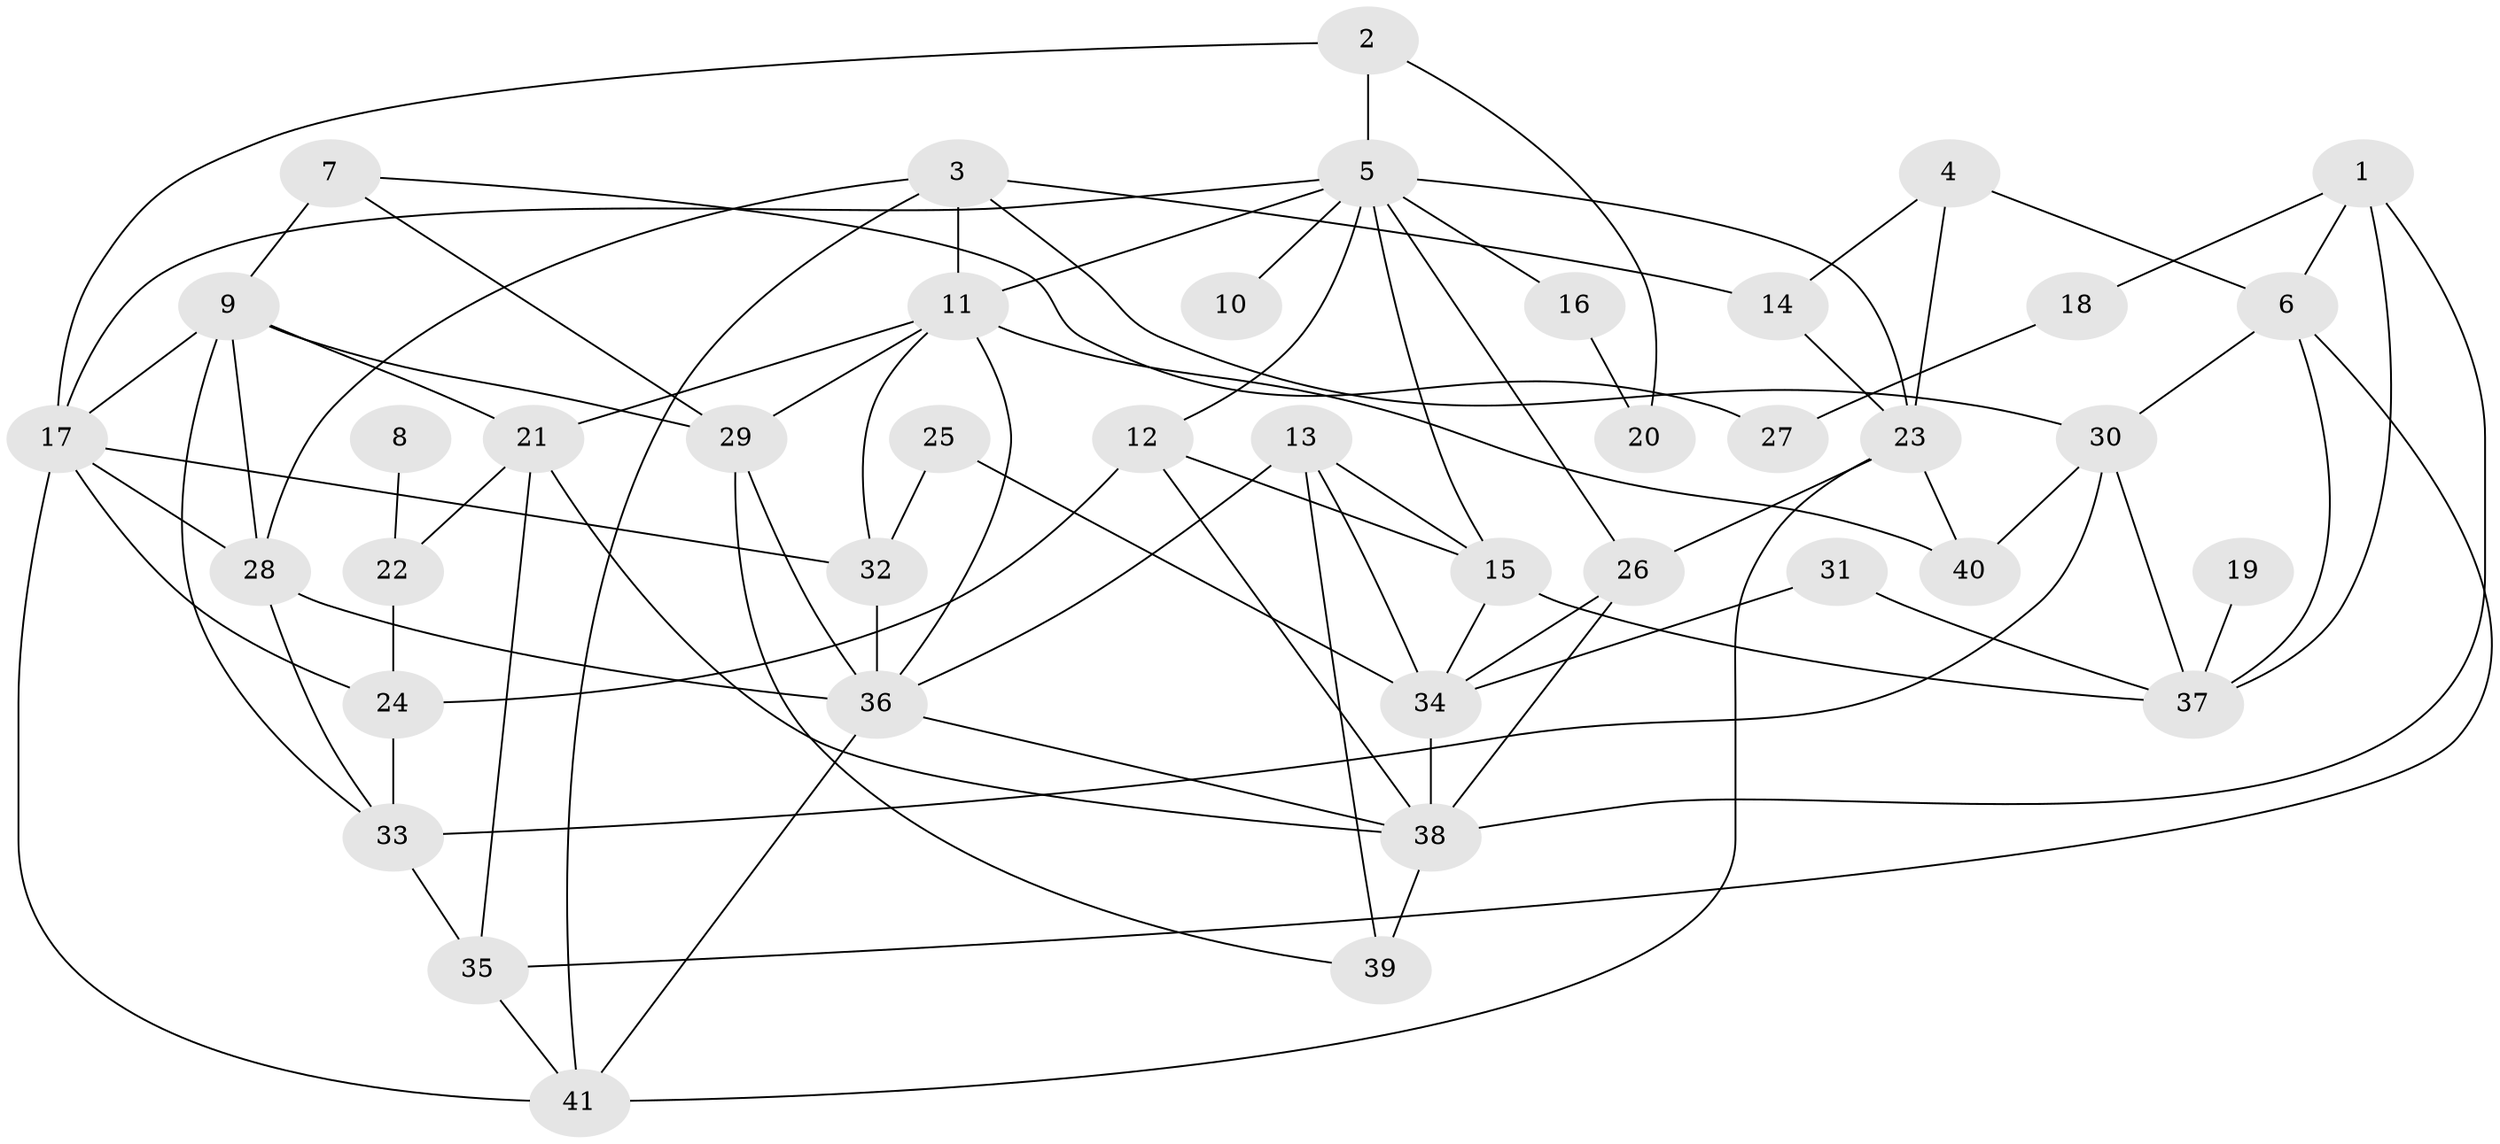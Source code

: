 // original degree distribution, {5: 0.06716417910447761, 4: 0.16417910447761194, 3: 0.22388059701492538, 7: 0.029850746268656716, 6: 0.029850746268656716, 2: 0.2537313432835821, 1: 0.23134328358208955}
// Generated by graph-tools (version 1.1) at 2025/36/03/04/25 23:36:05]
// undirected, 41 vertices, 85 edges
graph export_dot {
  node [color=gray90,style=filled];
  1;
  2;
  3;
  4;
  5;
  6;
  7;
  8;
  9;
  10;
  11;
  12;
  13;
  14;
  15;
  16;
  17;
  18;
  19;
  20;
  21;
  22;
  23;
  24;
  25;
  26;
  27;
  28;
  29;
  30;
  31;
  32;
  33;
  34;
  35;
  36;
  37;
  38;
  39;
  40;
  41;
  1 -- 6 [weight=1.0];
  1 -- 18 [weight=1.0];
  1 -- 37 [weight=1.0];
  1 -- 38 [weight=1.0];
  2 -- 5 [weight=1.0];
  2 -- 17 [weight=1.0];
  2 -- 20 [weight=1.0];
  3 -- 11 [weight=1.0];
  3 -- 14 [weight=1.0];
  3 -- 28 [weight=1.0];
  3 -- 30 [weight=1.0];
  3 -- 41 [weight=1.0];
  4 -- 6 [weight=1.0];
  4 -- 14 [weight=1.0];
  4 -- 23 [weight=2.0];
  5 -- 10 [weight=1.0];
  5 -- 11 [weight=1.0];
  5 -- 12 [weight=1.0];
  5 -- 15 [weight=1.0];
  5 -- 16 [weight=1.0];
  5 -- 17 [weight=1.0];
  5 -- 23 [weight=1.0];
  5 -- 26 [weight=1.0];
  6 -- 30 [weight=2.0];
  6 -- 35 [weight=1.0];
  6 -- 37 [weight=1.0];
  7 -- 9 [weight=1.0];
  7 -- 27 [weight=1.0];
  7 -- 29 [weight=1.0];
  8 -- 22 [weight=1.0];
  9 -- 17 [weight=1.0];
  9 -- 21 [weight=1.0];
  9 -- 28 [weight=1.0];
  9 -- 29 [weight=1.0];
  9 -- 33 [weight=1.0];
  11 -- 21 [weight=1.0];
  11 -- 29 [weight=1.0];
  11 -- 32 [weight=1.0];
  11 -- 36 [weight=1.0];
  11 -- 40 [weight=2.0];
  12 -- 15 [weight=1.0];
  12 -- 24 [weight=1.0];
  12 -- 38 [weight=2.0];
  13 -- 15 [weight=1.0];
  13 -- 34 [weight=1.0];
  13 -- 36 [weight=1.0];
  13 -- 39 [weight=1.0];
  14 -- 23 [weight=1.0];
  15 -- 34 [weight=1.0];
  15 -- 37 [weight=1.0];
  16 -- 20 [weight=1.0];
  17 -- 24 [weight=1.0];
  17 -- 28 [weight=1.0];
  17 -- 32 [weight=1.0];
  17 -- 41 [weight=1.0];
  18 -- 27 [weight=1.0];
  19 -- 37 [weight=1.0];
  21 -- 22 [weight=1.0];
  21 -- 35 [weight=1.0];
  21 -- 38 [weight=1.0];
  22 -- 24 [weight=1.0];
  23 -- 26 [weight=1.0];
  23 -- 40 [weight=1.0];
  23 -- 41 [weight=1.0];
  24 -- 33 [weight=1.0];
  25 -- 32 [weight=1.0];
  25 -- 34 [weight=1.0];
  26 -- 34 [weight=1.0];
  26 -- 38 [weight=1.0];
  28 -- 33 [weight=1.0];
  28 -- 36 [weight=1.0];
  29 -- 36 [weight=1.0];
  29 -- 39 [weight=1.0];
  30 -- 33 [weight=1.0];
  30 -- 37 [weight=1.0];
  30 -- 40 [weight=1.0];
  31 -- 34 [weight=1.0];
  31 -- 37 [weight=1.0];
  32 -- 36 [weight=1.0];
  33 -- 35 [weight=1.0];
  34 -- 38 [weight=2.0];
  35 -- 41 [weight=1.0];
  36 -- 38 [weight=1.0];
  36 -- 41 [weight=1.0];
  38 -- 39 [weight=2.0];
}
